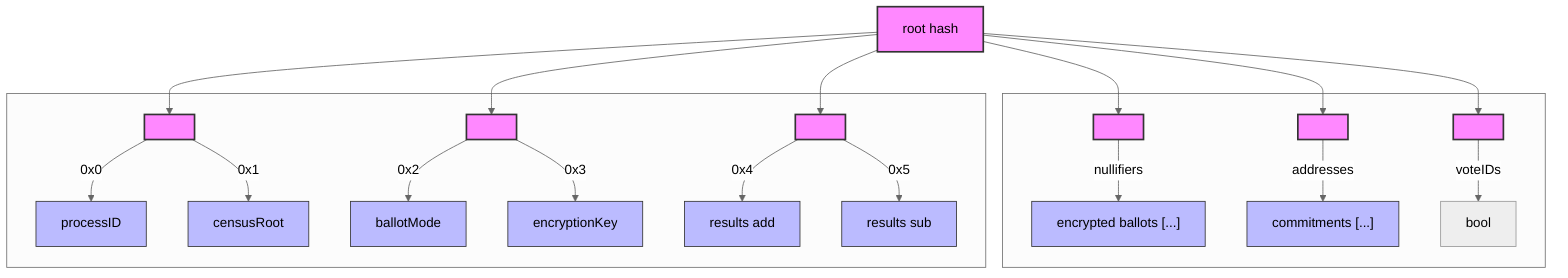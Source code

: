 ---
config:
  theme: neutral
---
flowchart TB
 subgraph s1[" "]
        NInt[" "]
        EInt[" "]
        n1[" "]
        EB["encrypted ballots [...]"]
        A["commitments [...]"]
        V["bool"]
  end
 subgraph s2[" "]
        SI1[" "]
        SIA[" "]
        SIB[" "]
        P0["processID"]
        P1["censusRoot"]
        P2["ballotMode"]
        P3["encryptionKey"]
        P4["results add"]
        P5["results sub"]
  end
    Root["root hash"] --> NInt & EInt & n1 & SI1 & SIA & SIB
    SI1 -- 0x0 --> P0
    SI1 -- 0x1 --> P1
    SIA -- 0x2 --> P2
    SIA -- 0x3 --> P3
    SIB -- 0x4 --> P4
    SIB -- 0x5 --> P5
    NInt -- nullifiers --> EB
    EInt -- addresses --> A
    n1 -- voteIDs --> V
    n2[" "]
    n1@{ shape: rect}
    n2@{ shape: text}
     NInt:::internal
     EInt:::internal
     n1:::internal
     EB:::leaf
     A:::leaf
     A:::leaf
     V:::leaf
     V:::empty
     SI1:::internal
     SIA:::internal
     SIB:::internal
     P0:::leaf
     P1:::leaf
     P2:::leaf
     P3:::leaf
     P4:::leaf
     P5:::leaf
     Root:::internal
    classDef internal fill:#f8f,stroke:#333,stroke-width:2px
    classDef leaf     fill:#bbf,stroke:#333,stroke-width:1px
    classDef empty    fill:#eee, stroke:#999,# stroke-dasharray:5 5